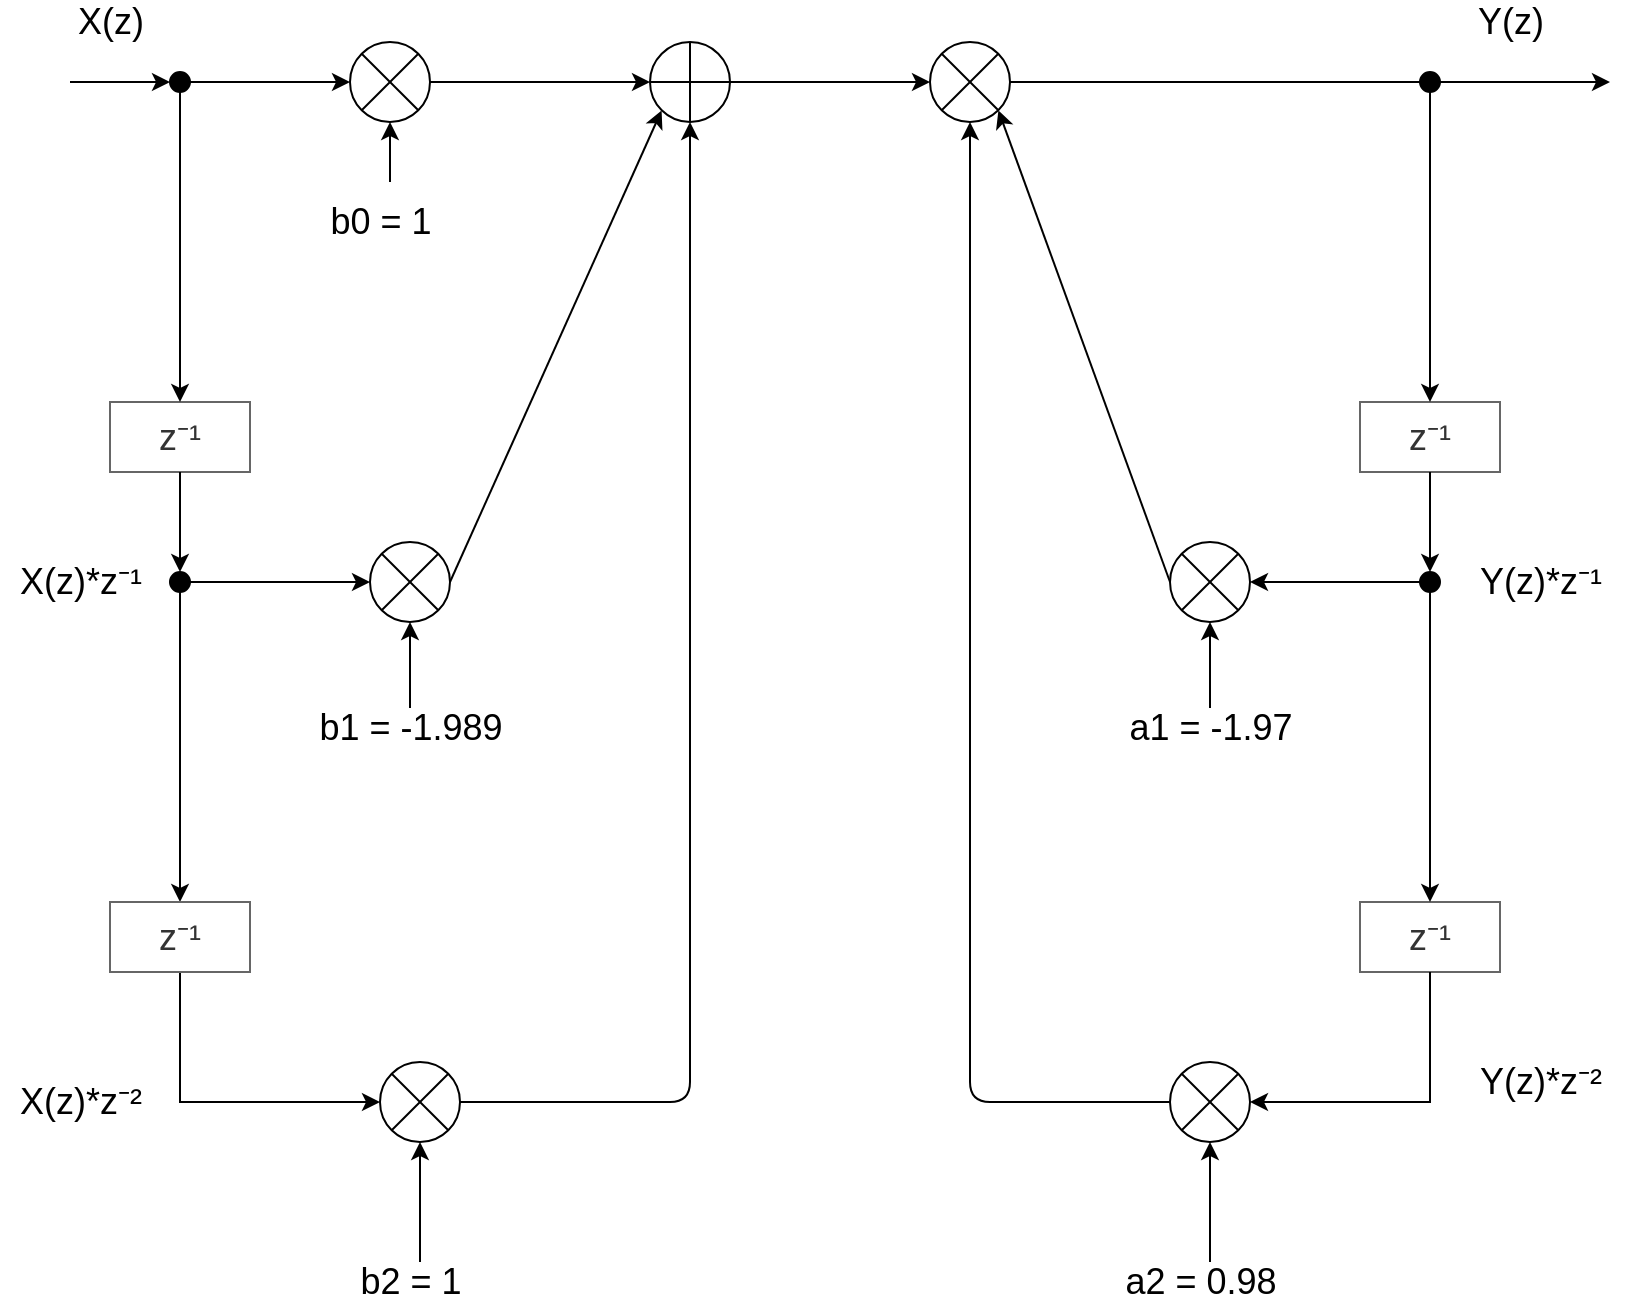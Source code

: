 <mxfile version="14.5.1" type="device"><diagram id="sUVQ9CY65mXLkd2a3c_8" name="Page-1"><mxGraphModel dx="1420" dy="857" grid="1" gridSize="10" guides="1" tooltips="1" connect="1" arrows="1" fold="1" page="1" pageScale="1" pageWidth="1700" pageHeight="1500" math="0" shadow="0"><root><mxCell id="0"/><mxCell id="1" parent="0"/><mxCell id="YwqwPrarpxpvULtIdZrX-2" value="" style="endArrow=classic;html=1;entryX=0;entryY=0.5;entryDx=0;entryDy=0;entryPerimeter=0;" parent="1" source="YwqwPrarpxpvULtIdZrX-4" target="YwqwPrarpxpvULtIdZrX-6" edge="1"><mxGeometry width="50" height="50" relative="1" as="geometry"><mxPoint x="130" y="160" as="sourcePoint"/><mxPoint x="420" y="160" as="targetPoint"/></mxGeometry></mxCell><mxCell id="YwqwPrarpxpvULtIdZrX-3" value="&lt;font style=&quot;font-size: 18px&quot;&gt;X(z)&lt;/font&gt;" style="text;html=1;align=center;verticalAlign=middle;resizable=0;points=[];autosize=1;" parent="1" vertex="1"><mxGeometry x="125" y="120" width="50" height="20" as="geometry"/></mxCell><mxCell id="YwqwPrarpxpvULtIdZrX-4" value="" style="verticalLabelPosition=bottom;verticalAlign=top;html=1;shape=mxgraph.flowchart.or;" parent="1" vertex="1"><mxGeometry x="270" y="140" width="40" height="40" as="geometry"/></mxCell><mxCell id="YwqwPrarpxpvULtIdZrX-5" value="" style="endArrow=classic;html=1;" parent="1" source="YwqwPrarpxpvULtIdZrX-63" target="YwqwPrarpxpvULtIdZrX-4" edge="1"><mxGeometry width="50" height="50" relative="1" as="geometry"><mxPoint x="130" y="160" as="sourcePoint"/><mxPoint x="330" y="160" as="targetPoint"/></mxGeometry></mxCell><mxCell id="YwqwPrarpxpvULtIdZrX-48" value="" style="edgeStyle=orthogonalEdgeStyle;rounded=0;orthogonalLoop=1;jettySize=auto;html=1;" parent="1" source="YwqwPrarpxpvULtIdZrX-6" target="YwqwPrarpxpvULtIdZrX-47" edge="1"><mxGeometry relative="1" as="geometry"/></mxCell><mxCell id="YwqwPrarpxpvULtIdZrX-6" value="" style="verticalLabelPosition=bottom;verticalAlign=top;html=1;shape=mxgraph.flowchart.summing_function;" parent="1" vertex="1"><mxGeometry x="420" y="140" width="40" height="40" as="geometry"/></mxCell><mxCell id="YwqwPrarpxpvULtIdZrX-23" value="" style="edgeStyle=orthogonalEdgeStyle;rounded=0;orthogonalLoop=1;jettySize=auto;html=1;" parent="1" source="YwqwPrarpxpvULtIdZrX-27" target="YwqwPrarpxpvULtIdZrX-21" edge="1"><mxGeometry relative="1" as="geometry"/></mxCell><mxCell id="YwqwPrarpxpvULtIdZrX-9" value="&lt;font style=&quot;font-size: 18px&quot;&gt;z⁻¹&lt;/font&gt;" style="text;html=1;align=center;verticalAlign=middle;whiteSpace=wrap;rounded=0;strokeColor=#666666;fontColor=#333333;fillColor=#FFFFFF;" parent="1" vertex="1"><mxGeometry x="150" y="320" width="70" height="35" as="geometry"/></mxCell><mxCell id="YwqwPrarpxpvULtIdZrX-11" value="" style="endArrow=classic;html=1;entryX=0.5;entryY=0;entryDx=0;entryDy=0;" parent="1" target="YwqwPrarpxpvULtIdZrX-9" edge="1"><mxGeometry width="50" height="50" relative="1" as="geometry"><mxPoint x="185" y="160" as="sourcePoint"/><mxPoint x="740" y="410" as="targetPoint"/></mxGeometry></mxCell><mxCell id="YwqwPrarpxpvULtIdZrX-12" value="" style="endArrow=classic;html=1;entryX=0.5;entryY=1;entryDx=0;entryDy=0;entryPerimeter=0;" parent="1" target="YwqwPrarpxpvULtIdZrX-4" edge="1"><mxGeometry width="50" height="50" relative="1" as="geometry"><mxPoint x="290" y="210" as="sourcePoint"/><mxPoint x="740" y="410" as="targetPoint"/></mxGeometry></mxCell><mxCell id="YwqwPrarpxpvULtIdZrX-13" value="&lt;font style=&quot;font-size: 18px&quot;&gt;b0 = 1&lt;/font&gt;" style="text;html=1;align=center;verticalAlign=middle;resizable=0;points=[];autosize=1;" parent="1" vertex="1"><mxGeometry x="250" y="220" width="70" height="20" as="geometry"/></mxCell><mxCell id="YwqwPrarpxpvULtIdZrX-16" value="" style="verticalLabelPosition=bottom;verticalAlign=top;html=1;shape=mxgraph.flowchart.or;" parent="1" vertex="1"><mxGeometry x="280" y="390" width="40" height="40" as="geometry"/></mxCell><mxCell id="YwqwPrarpxpvULtIdZrX-73" value="" style="edgeStyle=orthogonalEdgeStyle;rounded=0;orthogonalLoop=1;jettySize=auto;html=1;" parent="1" source="YwqwPrarpxpvULtIdZrX-18" target="YwqwPrarpxpvULtIdZrX-16" edge="1"><mxGeometry relative="1" as="geometry"/></mxCell><mxCell id="YwqwPrarpxpvULtIdZrX-18" value="&lt;font style=&quot;font-size: 18px&quot;&gt;b1 = -1.989&lt;/font&gt;" style="text;html=1;align=center;verticalAlign=middle;resizable=0;points=[];autosize=1;" parent="1" vertex="1"><mxGeometry x="240" y="473" width="120" height="20" as="geometry"/></mxCell><mxCell id="YwqwPrarpxpvULtIdZrX-20" value="" style="endArrow=classic;html=1;entryX=0.145;entryY=0.855;entryDx=0;entryDy=0;entryPerimeter=0;exitX=1;exitY=0.5;exitDx=0;exitDy=0;exitPerimeter=0;" parent="1" source="YwqwPrarpxpvULtIdZrX-16" target="YwqwPrarpxpvULtIdZrX-6" edge="1"><mxGeometry width="50" height="50" relative="1" as="geometry"><mxPoint x="310" y="400" as="sourcePoint"/><mxPoint x="310" y="367" as="targetPoint"/></mxGeometry></mxCell><mxCell id="YwqwPrarpxpvULtIdZrX-40" value="" style="edgeStyle=orthogonalEdgeStyle;rounded=0;orthogonalLoop=1;jettySize=auto;html=1;entryX=0;entryY=0.5;entryDx=0;entryDy=0;entryPerimeter=0;exitX=0.5;exitY=1;exitDx=0;exitDy=0;" parent="1" source="YwqwPrarpxpvULtIdZrX-21" target="YwqwPrarpxpvULtIdZrX-43" edge="1"><mxGeometry relative="1" as="geometry"><mxPoint x="185" y="685" as="targetPoint"/></mxGeometry></mxCell><mxCell id="YwqwPrarpxpvULtIdZrX-21" value="&lt;font style=&quot;font-size: 18px&quot;&gt;z⁻¹&lt;/font&gt;" style="text;html=1;align=center;verticalAlign=middle;whiteSpace=wrap;rounded=0;strokeColor=#666666;fontColor=#333333;fillColor=#FFFFFF;" parent="1" vertex="1"><mxGeometry x="150" y="570" width="70" height="35" as="geometry"/></mxCell><mxCell id="YwqwPrarpxpvULtIdZrX-25" value="&lt;font style=&quot;font-size: 18px&quot;&gt;X(z)*z⁻¹&lt;/font&gt;" style="text;html=1;align=center;verticalAlign=middle;resizable=0;points=[];autosize=1;" parent="1" vertex="1"><mxGeometry x="95" y="400" width="80" height="20" as="geometry"/></mxCell><mxCell id="YwqwPrarpxpvULtIdZrX-26" value="&lt;font style=&quot;font-size: 18px&quot;&gt;X(z)*z⁻²&lt;/font&gt;" style="text;html=1;align=center;verticalAlign=middle;resizable=0;points=[];autosize=1;" parent="1" vertex="1"><mxGeometry x="95" y="660" width="80" height="20" as="geometry"/></mxCell><mxCell id="YwqwPrarpxpvULtIdZrX-50" value="" style="edgeStyle=orthogonalEdgeStyle;rounded=0;orthogonalLoop=1;jettySize=auto;html=1;entryX=0;entryY=0.5;entryDx=0;entryDy=0;entryPerimeter=0;" parent="1" source="YwqwPrarpxpvULtIdZrX-27" target="YwqwPrarpxpvULtIdZrX-16" edge="1"><mxGeometry relative="1" as="geometry"><mxPoint x="270" y="410" as="targetPoint"/></mxGeometry></mxCell><mxCell id="YwqwPrarpxpvULtIdZrX-27" value="" style="ellipse;whiteSpace=wrap;html=1;fillColor=#000000;" parent="1" vertex="1"><mxGeometry x="180" y="405" width="10" height="10" as="geometry"/></mxCell><mxCell id="YwqwPrarpxpvULtIdZrX-28" value="" style="edgeStyle=orthogonalEdgeStyle;rounded=0;orthogonalLoop=1;jettySize=auto;html=1;" parent="1" source="YwqwPrarpxpvULtIdZrX-9" target="YwqwPrarpxpvULtIdZrX-27" edge="1"><mxGeometry relative="1" as="geometry"><mxPoint x="185" y="355" as="sourcePoint"/><mxPoint x="185" y="570" as="targetPoint"/></mxGeometry></mxCell><mxCell id="YwqwPrarpxpvULtIdZrX-43" value="" style="verticalLabelPosition=bottom;verticalAlign=top;html=1;shape=mxgraph.flowchart.or;" parent="1" vertex="1"><mxGeometry x="285" y="650" width="40" height="40" as="geometry"/></mxCell><mxCell id="YwqwPrarpxpvULtIdZrX-44" value="" style="endArrow=classic;html=1;entryX=0.5;entryY=1;entryDx=0;entryDy=0;entryPerimeter=0;" parent="1" target="YwqwPrarpxpvULtIdZrX-43" edge="1"><mxGeometry width="50" height="50" relative="1" as="geometry"><mxPoint x="305" y="750" as="sourcePoint"/><mxPoint x="755" y="883" as="targetPoint"/></mxGeometry></mxCell><mxCell id="YwqwPrarpxpvULtIdZrX-45" value="&lt;font style=&quot;font-size: 18px&quot;&gt;b2 = 1&lt;/font&gt;" style="text;html=1;align=center;verticalAlign=middle;resizable=0;points=[];autosize=1;" parent="1" vertex="1"><mxGeometry x="265" y="750" width="70" height="20" as="geometry"/></mxCell><mxCell id="YwqwPrarpxpvULtIdZrX-46" value="" style="endArrow=classic;html=1;entryX=0.5;entryY=1;entryDx=0;entryDy=0;entryPerimeter=0;exitX=1;exitY=0.5;exitDx=0;exitDy=0;exitPerimeter=0;edgeStyle=orthogonalEdgeStyle;" parent="1" source="YwqwPrarpxpvULtIdZrX-43" target="YwqwPrarpxpvULtIdZrX-6" edge="1"><mxGeometry width="50" height="50" relative="1" as="geometry"><mxPoint x="315" y="620" as="sourcePoint"/><mxPoint x="445" y="400" as="targetPoint"/></mxGeometry></mxCell><mxCell id="YwqwPrarpxpvULtIdZrX-47" value="" style="verticalLabelPosition=bottom;verticalAlign=top;html=1;shape=mxgraph.flowchart.or;" parent="1" vertex="1"><mxGeometry x="560" y="140" width="40" height="40" as="geometry"/></mxCell><mxCell id="YwqwPrarpxpvULtIdZrX-51" value="&lt;font style=&quot;font-size: 18px&quot;&gt;z⁻¹&lt;/font&gt;" style="text;html=1;align=center;verticalAlign=middle;whiteSpace=wrap;rounded=0;strokeColor=#666666;fontColor=#333333;fillColor=#FFFFFF;" parent="1" vertex="1"><mxGeometry x="775" y="320" width="70" height="35" as="geometry"/></mxCell><mxCell id="YwqwPrarpxpvULtIdZrX-56" value="&lt;font style=&quot;font-size: 18px&quot;&gt;Y(z)*z⁻¹&lt;/font&gt;" style="text;html=1;align=center;verticalAlign=middle;resizable=0;points=[];autosize=1;" parent="1" vertex="1"><mxGeometry x="825" y="400" width="80" height="20" as="geometry"/></mxCell><mxCell id="YwqwPrarpxpvULtIdZrX-70" value="" style="edgeStyle=orthogonalEdgeStyle;rounded=0;orthogonalLoop=1;jettySize=auto;html=1;" parent="1" source="YwqwPrarpxpvULtIdZrX-58" target="YwqwPrarpxpvULtIdZrX-69" edge="1"><mxGeometry relative="1" as="geometry"/></mxCell><mxCell id="YwqwPrarpxpvULtIdZrX-58" value="" style="ellipse;whiteSpace=wrap;html=1;fillColor=#000000;" parent="1" vertex="1"><mxGeometry x="805" y="405" width="10" height="10" as="geometry"/></mxCell><mxCell id="YwqwPrarpxpvULtIdZrX-59" value="" style="edgeStyle=orthogonalEdgeStyle;rounded=0;orthogonalLoop=1;jettySize=auto;html=1;" parent="1" source="YwqwPrarpxpvULtIdZrX-51" target="YwqwPrarpxpvULtIdZrX-58" edge="1"><mxGeometry relative="1" as="geometry"><mxPoint x="810" y="355" as="sourcePoint"/><mxPoint x="810" y="570" as="targetPoint"/></mxGeometry></mxCell><mxCell id="YwqwPrarpxpvULtIdZrX-61" value="" style="endArrow=classic;html=1;exitX=1;exitY=0.5;exitDx=0;exitDy=0;exitPerimeter=0;" parent="1" source="YwqwPrarpxpvULtIdZrX-47" edge="1"><mxGeometry width="50" height="50" relative="1" as="geometry"><mxPoint x="620" y="460" as="sourcePoint"/><mxPoint x="900" y="160" as="targetPoint"/></mxGeometry></mxCell><mxCell id="YwqwPrarpxpvULtIdZrX-62" value="&lt;font style=&quot;font-size: 18px&quot;&gt;Y(z)&lt;/font&gt;" style="text;html=1;align=center;verticalAlign=middle;resizable=0;points=[];autosize=1;" parent="1" vertex="1"><mxGeometry x="825" y="120" width="50" height="20" as="geometry"/></mxCell><mxCell id="YwqwPrarpxpvULtIdZrX-63" value="" style="ellipse;whiteSpace=wrap;html=1;fillColor=#000000;" parent="1" vertex="1"><mxGeometry x="180" y="155" width="10" height="10" as="geometry"/></mxCell><mxCell id="YwqwPrarpxpvULtIdZrX-64" value="" style="endArrow=classic;html=1;" parent="1" target="YwqwPrarpxpvULtIdZrX-63" edge="1"><mxGeometry width="50" height="50" relative="1" as="geometry"><mxPoint x="130" y="160" as="sourcePoint"/><mxPoint x="270" y="160" as="targetPoint"/></mxGeometry></mxCell><mxCell id="YwqwPrarpxpvULtIdZrX-65" value="" style="ellipse;whiteSpace=wrap;html=1;fillColor=#000000;" parent="1" vertex="1"><mxGeometry x="805" y="155" width="10" height="10" as="geometry"/></mxCell><mxCell id="YwqwPrarpxpvULtIdZrX-66" value="" style="endArrow=classic;html=1;exitX=0.5;exitY=1;exitDx=0;exitDy=0;" parent="1" source="YwqwPrarpxpvULtIdZrX-65" target="YwqwPrarpxpvULtIdZrX-51" edge="1"><mxGeometry width="50" height="50" relative="1" as="geometry"><mxPoint x="590" y="460" as="sourcePoint"/><mxPoint x="640" y="410" as="targetPoint"/></mxGeometry></mxCell><mxCell id="YwqwPrarpxpvULtIdZrX-69" value="" style="verticalLabelPosition=bottom;verticalAlign=top;html=1;shape=mxgraph.flowchart.or;" parent="1" vertex="1"><mxGeometry x="680" y="390" width="40" height="40" as="geometry"/></mxCell><mxCell id="YwqwPrarpxpvULtIdZrX-72" value="" style="edgeStyle=orthogonalEdgeStyle;rounded=0;orthogonalLoop=1;jettySize=auto;html=1;" parent="1" source="YwqwPrarpxpvULtIdZrX-71" target="YwqwPrarpxpvULtIdZrX-69" edge="1"><mxGeometry relative="1" as="geometry"/></mxCell><mxCell id="YwqwPrarpxpvULtIdZrX-71" value="&lt;font style=&quot;font-size: 18px&quot;&gt;a1 = -1.97&lt;/font&gt;" style="text;html=1;align=center;verticalAlign=middle;resizable=0;points=[];autosize=1;" parent="1" vertex="1"><mxGeometry x="640" y="473" width="120" height="20" as="geometry"/></mxCell><mxCell id="YwqwPrarpxpvULtIdZrX-74" value="" style="endArrow=classic;html=1;entryX=0.855;entryY=0.855;entryDx=0;entryDy=0;entryPerimeter=0;exitX=0;exitY=0.5;exitDx=0;exitDy=0;exitPerimeter=0;" parent="1" source="YwqwPrarpxpvULtIdZrX-69" target="YwqwPrarpxpvULtIdZrX-47" edge="1"><mxGeometry width="50" height="50" relative="1" as="geometry"><mxPoint x="330" y="420.0" as="sourcePoint"/><mxPoint x="435.8" y="184.2" as="targetPoint"/></mxGeometry></mxCell><mxCell id="YwqwPrarpxpvULtIdZrX-75" value="&lt;font style=&quot;font-size: 18px&quot;&gt;z⁻¹&lt;/font&gt;" style="text;html=1;align=center;verticalAlign=middle;whiteSpace=wrap;rounded=0;strokeColor=#666666;fontColor=#333333;fillColor=#FFFFFF;" parent="1" vertex="1"><mxGeometry x="775" y="570" width="70" height="35" as="geometry"/></mxCell><mxCell id="YwqwPrarpxpvULtIdZrX-77" value="" style="edgeStyle=orthogonalEdgeStyle;rounded=0;orthogonalLoop=1;jettySize=auto;html=1;exitX=0.5;exitY=1;exitDx=0;exitDy=0;entryX=0.5;entryY=0;entryDx=0;entryDy=0;" parent="1" source="YwqwPrarpxpvULtIdZrX-58" target="YwqwPrarpxpvULtIdZrX-75" edge="1"><mxGeometry relative="1" as="geometry"><mxPoint x="195" y="425.0" as="sourcePoint"/><mxPoint x="195" y="580" as="targetPoint"/></mxGeometry></mxCell><mxCell id="YwqwPrarpxpvULtIdZrX-78" value="" style="edgeStyle=orthogonalEdgeStyle;rounded=0;orthogonalLoop=1;jettySize=auto;html=1;entryX=1;entryY=0.5;entryDx=0;entryDy=0;entryPerimeter=0;exitX=0.5;exitY=1;exitDx=0;exitDy=0;" parent="1" source="YwqwPrarpxpvULtIdZrX-75" target="YwqwPrarpxpvULtIdZrX-79" edge="1"><mxGeometry relative="1" as="geometry"><mxPoint x="195" y="615" as="sourcePoint"/><mxPoint x="295" y="680" as="targetPoint"/></mxGeometry></mxCell><mxCell id="YwqwPrarpxpvULtIdZrX-79" value="" style="verticalLabelPosition=bottom;verticalAlign=top;html=1;shape=mxgraph.flowchart.or;" parent="1" vertex="1"><mxGeometry x="680" y="650" width="40" height="40" as="geometry"/></mxCell><mxCell id="YwqwPrarpxpvULtIdZrX-82" value="" style="endArrow=classic;html=1;entryX=0.5;entryY=1;entryDx=0;entryDy=0;entryPerimeter=0;" parent="1" edge="1"><mxGeometry width="50" height="50" relative="1" as="geometry"><mxPoint x="700" y="750" as="sourcePoint"/><mxPoint x="700" y="690" as="targetPoint"/></mxGeometry></mxCell><mxCell id="YwqwPrarpxpvULtIdZrX-83" value="&lt;font style=&quot;font-size: 18px&quot;&gt;a2 = 0.98&lt;/font&gt;" style="text;html=1;align=center;verticalAlign=middle;resizable=0;points=[];autosize=1;" parent="1" vertex="1"><mxGeometry x="640" y="750" width="110" height="20" as="geometry"/></mxCell><mxCell id="YwqwPrarpxpvULtIdZrX-84" value="&lt;font style=&quot;font-size: 18px&quot;&gt;Y(z)*z⁻²&lt;/font&gt;" style="text;html=1;align=center;verticalAlign=middle;resizable=0;points=[];autosize=1;" parent="1" vertex="1"><mxGeometry x="825" y="650" width="80" height="20" as="geometry"/></mxCell><mxCell id="YwqwPrarpxpvULtIdZrX-85" value="" style="endArrow=classic;html=1;entryX=0.5;entryY=1;entryDx=0;entryDy=0;entryPerimeter=0;exitX=0;exitY=0.5;exitDx=0;exitDy=0;exitPerimeter=0;edgeStyle=orthogonalEdgeStyle;" parent="1" source="YwqwPrarpxpvULtIdZrX-79" target="YwqwPrarpxpvULtIdZrX-47" edge="1"><mxGeometry width="50" height="50" relative="1" as="geometry"><mxPoint x="335" y="680" as="sourcePoint"/><mxPoint x="450.0" y="190" as="targetPoint"/></mxGeometry></mxCell></root></mxGraphModel></diagram></mxfile>